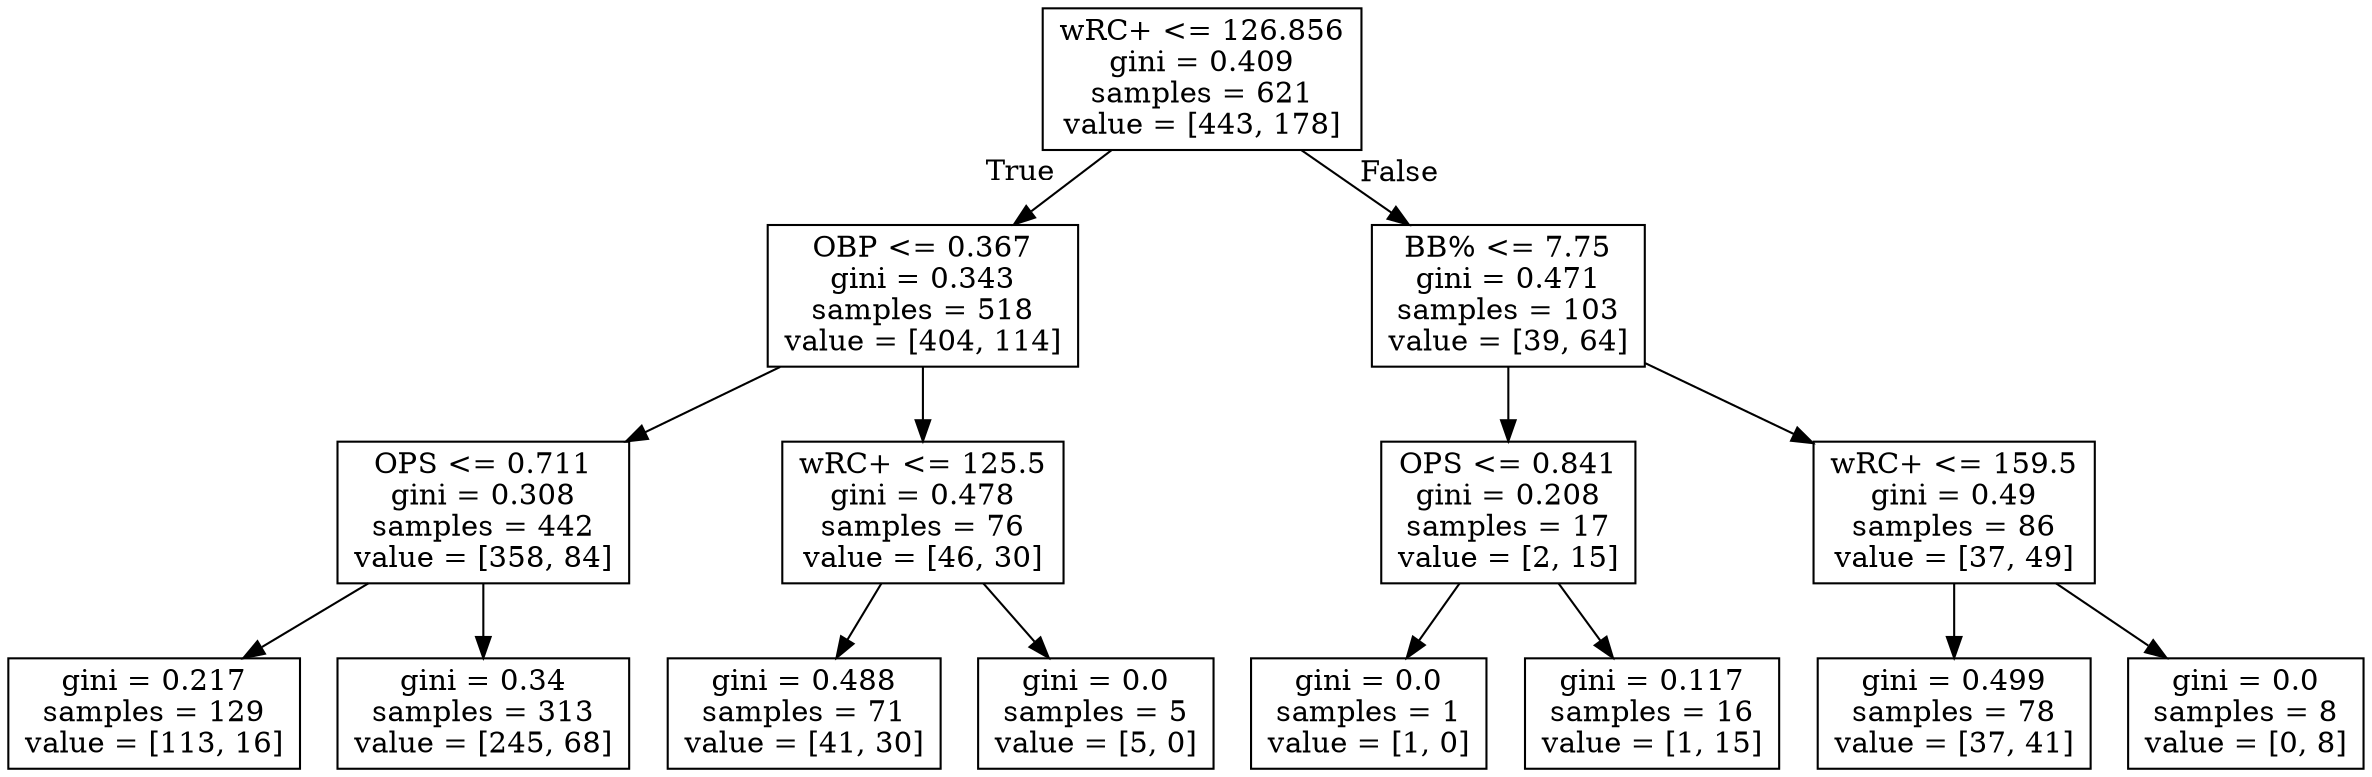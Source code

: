 digraph Tree {
node [shape=box] ;
0 [label="wRC+ <= 126.856\ngini = 0.409\nsamples = 621\nvalue = [443, 178]"] ;
1 [label="OBP <= 0.367\ngini = 0.343\nsamples = 518\nvalue = [404, 114]"] ;
0 -> 1 [labeldistance=2.5, labelangle=45, headlabel="True"] ;
2 [label="OPS <= 0.711\ngini = 0.308\nsamples = 442\nvalue = [358, 84]"] ;
1 -> 2 ;
3 [label="gini = 0.217\nsamples = 129\nvalue = [113, 16]"] ;
2 -> 3 ;
4 [label="gini = 0.34\nsamples = 313\nvalue = [245, 68]"] ;
2 -> 4 ;
5 [label="wRC+ <= 125.5\ngini = 0.478\nsamples = 76\nvalue = [46, 30]"] ;
1 -> 5 ;
6 [label="gini = 0.488\nsamples = 71\nvalue = [41, 30]"] ;
5 -> 6 ;
7 [label="gini = 0.0\nsamples = 5\nvalue = [5, 0]"] ;
5 -> 7 ;
8 [label="BB% <= 7.75\ngini = 0.471\nsamples = 103\nvalue = [39, 64]"] ;
0 -> 8 [labeldistance=2.5, labelangle=-45, headlabel="False"] ;
9 [label="OPS <= 0.841\ngini = 0.208\nsamples = 17\nvalue = [2, 15]"] ;
8 -> 9 ;
10 [label="gini = 0.0\nsamples = 1\nvalue = [1, 0]"] ;
9 -> 10 ;
11 [label="gini = 0.117\nsamples = 16\nvalue = [1, 15]"] ;
9 -> 11 ;
12 [label="wRC+ <= 159.5\ngini = 0.49\nsamples = 86\nvalue = [37, 49]"] ;
8 -> 12 ;
13 [label="gini = 0.499\nsamples = 78\nvalue = [37, 41]"] ;
12 -> 13 ;
14 [label="gini = 0.0\nsamples = 8\nvalue = [0, 8]"] ;
12 -> 14 ;
}